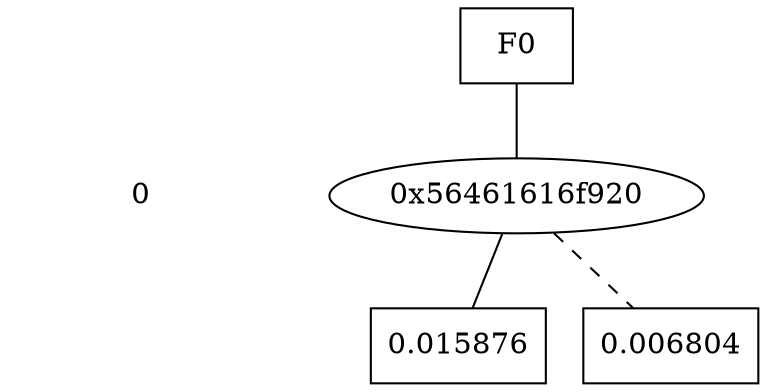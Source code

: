 digraph "DD" {
size = "7.5,10"
center = true;
edge [dir = none];
{ node [shape = plaintext];
  edge [style = invis];
  "CONST NODES" [style = invis];
" 0 " -> "CONST NODES"; 
}
{ rank = same; node [shape = box]; edge [style = invis];
"F0"; }
{ rank = same; " 0 ";
"0x56461616f920";
}
{ rank = same; "CONST NODES";
{ node [shape = box]; "0x56461616f8c0";
"0x56461616f8e0";
}
}
"F0" -> "0x56461616f920" [style = solid];
"0x56461616f920" -> "0x56461616f8c0";
"0x56461616f920" -> "0x56461616f8e0" [style = dashed];
"0x56461616f8c0" [label = "0.015876"];
"0x56461616f8e0" [label = "0.006804"];
}
